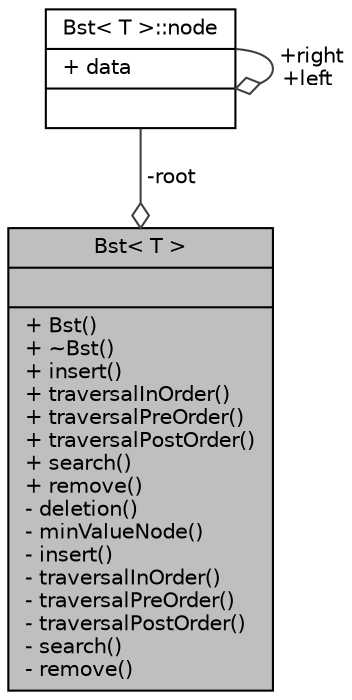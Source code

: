digraph "Bst&lt; T &gt;"
{
 // INTERACTIVE_SVG=YES
 // LATEX_PDF_SIZE
  bgcolor="transparent";
  edge [fontname="Helvetica",fontsize="10",labelfontname="Helvetica",labelfontsize="10"];
  node [fontname="Helvetica",fontsize="10",shape=record];
  Node1 [label="{Bst\< T \>\n||+ Bst()\l+ ~Bst()\l+ insert()\l+ traversalInOrder()\l+ traversalPreOrder()\l+ traversalPostOrder()\l+ search()\l+ remove()\l- deletion()\l- minValueNode()\l- insert()\l- traversalInOrder()\l- traversalPreOrder()\l- traversalPostOrder()\l- search()\l- remove()\l}",height=0.2,width=0.4,color="black", fillcolor="grey75", style="filled", fontcolor="black",tooltip=" "];
  Node2 -> Node1 [color="grey25",fontsize="10",style="solid",label=" -root" ,arrowhead="odiamond",fontname="Helvetica"];
  Node2 [label="{Bst\< T \>::node\n|+ data\l|}",height=0.2,width=0.4,color="black",URL="$struct_bst_1_1node.html",tooltip="A node is a structure containing the actual data, and two pointers pointing to another node."];
  Node2 -> Node2 [color="grey25",fontsize="10",style="solid",label=" +right\n+left" ,arrowhead="odiamond",fontname="Helvetica"];
}
